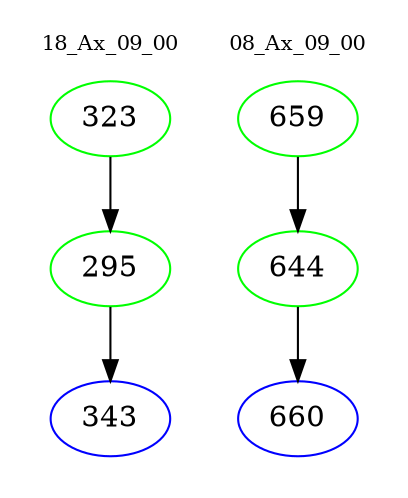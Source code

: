 digraph{
subgraph cluster_0 {
color = white
label = "18_Ax_09_00";
fontsize=10;
T0_323 [label="323", color="green"]
T0_323 -> T0_295 [color="black"]
T0_295 [label="295", color="green"]
T0_295 -> T0_343 [color="black"]
T0_343 [label="343", color="blue"]
}
subgraph cluster_1 {
color = white
label = "08_Ax_09_00";
fontsize=10;
T1_659 [label="659", color="green"]
T1_659 -> T1_644 [color="black"]
T1_644 [label="644", color="green"]
T1_644 -> T1_660 [color="black"]
T1_660 [label="660", color="blue"]
}
}
